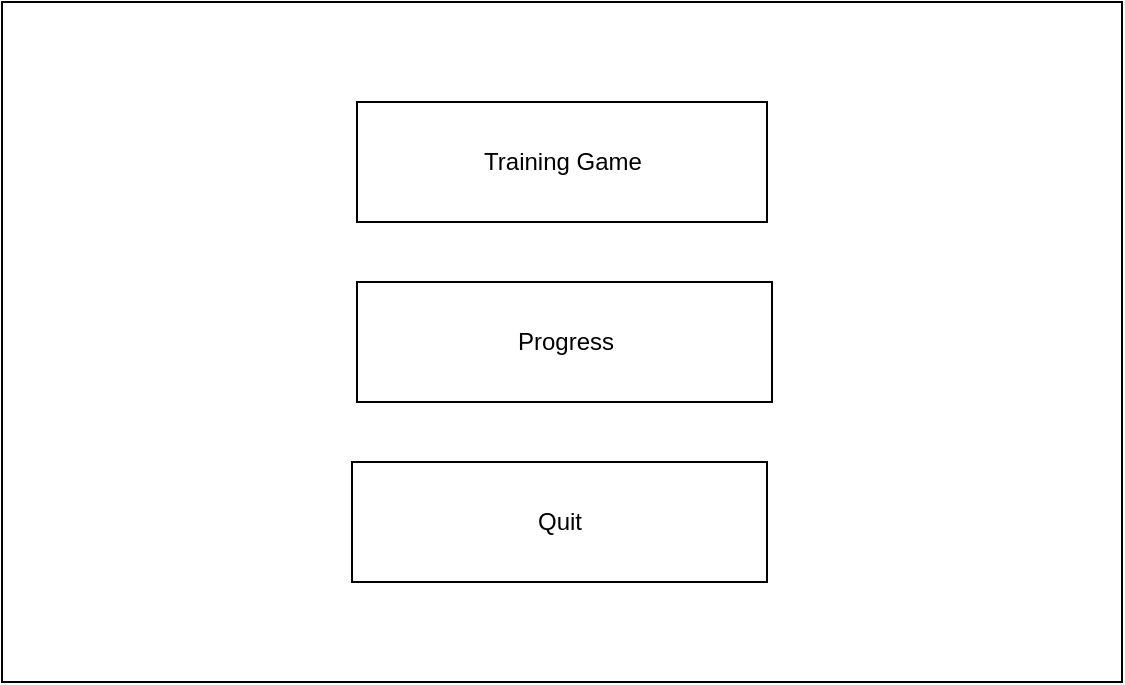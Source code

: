 <mxfile version="15.8.2" type="device"><diagram id="KODB06hqC9aEoB0cJN8Q" name="Page-1"><mxGraphModel dx="2062" dy="1122" grid="1" gridSize="10" guides="1" tooltips="1" connect="1" arrows="1" fold="1" page="1" pageScale="1" pageWidth="827" pageHeight="1169" math="0" shadow="0"><root><mxCell id="0"/><mxCell id="1" parent="0"/><mxCell id="P8OFP5y-CatwBouyZ0tv-6" value="" style="rounded=0;whiteSpace=wrap;html=1;" vertex="1" parent="1"><mxGeometry x="160" y="160" width="560" height="340" as="geometry"/></mxCell><mxCell id="P8OFP5y-CatwBouyZ0tv-8" value="Training Game" style="rounded=0;whiteSpace=wrap;html=1;" vertex="1" parent="1"><mxGeometry x="337.5" y="210" width="205" height="60" as="geometry"/></mxCell><mxCell id="P8OFP5y-CatwBouyZ0tv-9" value="Progress" style="rounded=0;whiteSpace=wrap;html=1;" vertex="1" parent="1"><mxGeometry x="337.5" y="300" width="207.5" height="60" as="geometry"/></mxCell><mxCell id="P8OFP5y-CatwBouyZ0tv-10" value="Quit" style="rounded=0;whiteSpace=wrap;html=1;" vertex="1" parent="1"><mxGeometry x="335" y="390" width="207.5" height="60" as="geometry"/></mxCell></root></mxGraphModel></diagram></mxfile>